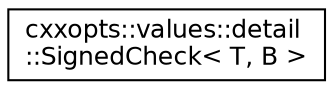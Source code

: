 digraph "Graphical Class Hierarchy"
{
 // INTERACTIVE_SVG=YES
 // LATEX_PDF_SIZE
  edge [fontname="Helvetica",fontsize="12",labelfontname="Helvetica",labelfontsize="12"];
  node [fontname="Helvetica",fontsize="12",shape=record];
  rankdir="LR";
  Node0 [label="cxxopts::values::detail\l::SignedCheck\< T, B \>",height=0.2,width=0.4,color="black", fillcolor="white", style="filled",URL="$a00982.html",tooltip=" "];
}
